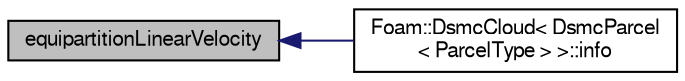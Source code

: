 digraph "equipartitionLinearVelocity"
{
  bgcolor="transparent";
  edge [fontname="FreeSans",fontsize="10",labelfontname="FreeSans",labelfontsize="10"];
  node [fontname="FreeSans",fontsize="10",shape=record];
  rankdir="LR";
  Node122 [label="equipartitionLinearVelocity",height=0.2,width=0.4,color="black", fillcolor="grey75", style="filled", fontcolor="black"];
  Node122 -> Node123 [dir="back",color="midnightblue",fontsize="10",style="solid",fontname="FreeSans"];
  Node123 [label="Foam::DsmcCloud\< DsmcParcel\l\< ParcelType \> \>::info",height=0.2,width=0.4,color="black",URL="$a23686.html#af2960d58af494b4d0b2380a50c7eaa4d",tooltip="Print cloud information. "];
}
